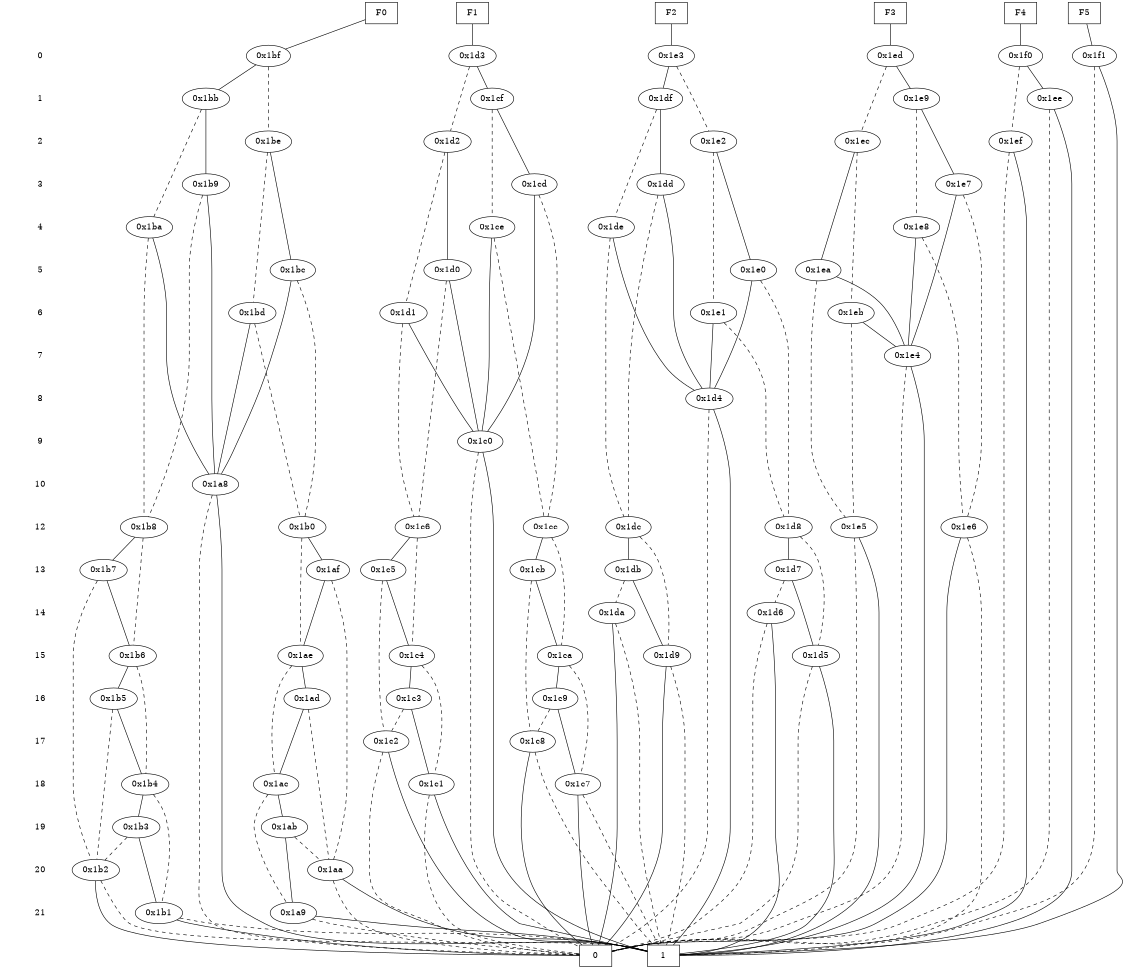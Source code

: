 digraph "DD" {
size = "7.5,10"
center = true;
edge [dir = none];
{ node [shape = plaintext];
  edge [style = invis];
  "CONST NODES" [style = invis];
" 0 " -> " 1 " -> " 2 " -> " 3 " -> " 4 " -> " 5 " -> " 6 " -> " 7 " -> " 8 " -> " 9 " -> " 10 " -> " 12 " -> " 13 " -> " 14 " -> " 15 " -> " 16 " -> " 17 " -> " 18 " -> " 19 " -> " 20 " -> " 21 " -> "CONST NODES"; 
}
{ rank = same; node [shape = box]; edge [style = invis];
"F0" -> "F1" -> "F2" -> "F3" -> "F4" -> "F5"; }
{ rank = same; " 0 ";
"0x1bf";
"0x1f1";
"0x1f0";
"0x1e3";
"0x1ed";
"0x1d3";
}
{ rank = same; " 1 ";
"0x1bb";
"0x1df";
"0x1ee";
"0x1e9";
"0x1cf";
}
{ rank = same; " 2 ";
"0x1ec";
"0x1ef";
"0x1d2";
"0x1be";
"0x1e2";
}
{ rank = same; " 3 ";
"0x1e7";
"0x1cd";
"0x1b9";
"0x1dd";
}
{ rank = same; " 4 ";
"0x1e8";
"0x1ce";
"0x1ba";
"0x1de";
}
{ rank = same; " 5 ";
"0x1d0";
"0x1ea";
"0x1bc";
"0x1e0";
}
{ rank = same; " 6 ";
"0x1d1";
"0x1eb";
"0x1bd";
"0x1e1";
}
{ rank = same; " 7 ";
"0x1e4";
}
{ rank = same; " 8 ";
"0x1d4";
}
{ rank = same; " 9 ";
"0x1c0";
}
{ rank = same; " 10 ";
"0x1a8";
}
{ rank = same; " 12 ";
"0x1b8";
"0x1d8";
"0x1dc";
"0x1e5";
"0x1c6";
"0x1cc";
"0x1b0";
"0x1e6";
}
{ rank = same; " 13 ";
"0x1d7";
"0x1af";
"0x1cb";
"0x1db";
"0x1b7";
"0x1c5";
}
{ rank = same; " 14 ";
"0x1d6";
"0x1da";
}
{ rank = same; " 15 ";
"0x1d5";
"0x1c4";
"0x1ca";
"0x1ae";
"0x1d9";
"0x1b6";
}
{ rank = same; " 16 ";
"0x1ad";
"0x1b5";
"0x1c3";
"0x1c9";
}
{ rank = same; " 17 ";
"0x1c2";
"0x1c8";
}
{ rank = same; " 18 ";
"0x1c1";
"0x1ac";
"0x1b4";
"0x1c7";
}
{ rank = same; " 19 ";
"0x1ab";
"0x1b3";
}
{ rank = same; " 20 ";
"0x1aa";
"0x1b2";
}
{ rank = same; " 21 ";
"0x1a9";
"0x1b1";
}
{ rank = same; "CONST NODES";
{ node [shape = box]; "0x12e";
"0x12d";
}
}
"F0" -> "0x1bf" [style = solid];
"F1" -> "0x1d3" [style = solid];
"F2" -> "0x1e3" [style = solid];
"F3" -> "0x1ed" [style = solid];
"F4" -> "0x1f0" [style = solid];
"F5" -> "0x1f1" [style = solid];
"0x1bf" -> "0x1bb";
"0x1bf" -> "0x1be" [style = dashed];
"0x1f1" -> "0x12d";
"0x1f1" -> "0x12e" [style = dashed];
"0x1f0" -> "0x1ee";
"0x1f0" -> "0x1ef" [style = dashed];
"0x1e3" -> "0x1df";
"0x1e3" -> "0x1e2" [style = dashed];
"0x1ed" -> "0x1e9";
"0x1ed" -> "0x1ec" [style = dashed];
"0x1d3" -> "0x1cf";
"0x1d3" -> "0x1d2" [style = dashed];
"0x1bb" -> "0x1b9";
"0x1bb" -> "0x1ba" [style = dashed];
"0x1df" -> "0x1dd";
"0x1df" -> "0x1de" [style = dashed];
"0x1ee" -> "0x12d";
"0x1ee" -> "0x12e" [style = dashed];
"0x1e9" -> "0x1e7";
"0x1e9" -> "0x1e8" [style = dashed];
"0x1cf" -> "0x1cd";
"0x1cf" -> "0x1ce" [style = dashed];
"0x1ec" -> "0x1ea";
"0x1ec" -> "0x1eb" [style = dashed];
"0x1ef" -> "0x12d";
"0x1ef" -> "0x12e" [style = dashed];
"0x1d2" -> "0x1d0";
"0x1d2" -> "0x1d1" [style = dashed];
"0x1be" -> "0x1bc";
"0x1be" -> "0x1bd" [style = dashed];
"0x1e2" -> "0x1e0";
"0x1e2" -> "0x1e1" [style = dashed];
"0x1e7" -> "0x1e4";
"0x1e7" -> "0x1e6" [style = dashed];
"0x1cd" -> "0x1c0";
"0x1cd" -> "0x1cc" [style = dashed];
"0x1b9" -> "0x1a8";
"0x1b9" -> "0x1b8" [style = dashed];
"0x1dd" -> "0x1d4";
"0x1dd" -> "0x1dc" [style = dashed];
"0x1e8" -> "0x1e4";
"0x1e8" -> "0x1e6" [style = dashed];
"0x1ce" -> "0x1c0";
"0x1ce" -> "0x1cc" [style = dashed];
"0x1ba" -> "0x1a8";
"0x1ba" -> "0x1b8" [style = dashed];
"0x1de" -> "0x1d4";
"0x1de" -> "0x1dc" [style = dashed];
"0x1d0" -> "0x1c0";
"0x1d0" -> "0x1c6" [style = dashed];
"0x1ea" -> "0x1e4";
"0x1ea" -> "0x1e5" [style = dashed];
"0x1bc" -> "0x1a8";
"0x1bc" -> "0x1b0" [style = dashed];
"0x1e0" -> "0x1d4";
"0x1e0" -> "0x1d8" [style = dashed];
"0x1d1" -> "0x1c0";
"0x1d1" -> "0x1c6" [style = dashed];
"0x1eb" -> "0x1e4";
"0x1eb" -> "0x1e5" [style = dashed];
"0x1bd" -> "0x1a8";
"0x1bd" -> "0x1b0" [style = dashed];
"0x1e1" -> "0x1d4";
"0x1e1" -> "0x1d8" [style = dashed];
"0x1e4" -> "0x12d";
"0x1e4" -> "0x12e" [style = dashed];
"0x1d4" -> "0x12d";
"0x1d4" -> "0x12e" [style = dashed];
"0x1c0" -> "0x12d";
"0x1c0" -> "0x12e" [style = dashed];
"0x1a8" -> "0x12d";
"0x1a8" -> "0x12e" [style = dashed];
"0x1b8" -> "0x1b7";
"0x1b8" -> "0x1b6" [style = dashed];
"0x1d8" -> "0x1d7";
"0x1d8" -> "0x1d5" [style = dashed];
"0x1dc" -> "0x1db";
"0x1dc" -> "0x1d9" [style = dashed];
"0x1e5" -> "0x12d";
"0x1e5" -> "0x12e" [style = dashed];
"0x1c6" -> "0x1c5";
"0x1c6" -> "0x1c4" [style = dashed];
"0x1cc" -> "0x1cb";
"0x1cc" -> "0x1ca" [style = dashed];
"0x1b0" -> "0x1af";
"0x1b0" -> "0x1ae" [style = dashed];
"0x1e6" -> "0x12e";
"0x1e6" -> "0x12d" [style = dashed];
"0x1d7" -> "0x1d5";
"0x1d7" -> "0x1d6" [style = dashed];
"0x1af" -> "0x1ae";
"0x1af" -> "0x1aa" [style = dashed];
"0x1cb" -> "0x1ca";
"0x1cb" -> "0x1c8" [style = dashed];
"0x1db" -> "0x1d9";
"0x1db" -> "0x1da" [style = dashed];
"0x1b7" -> "0x1b6";
"0x1b7" -> "0x1b2" [style = dashed];
"0x1c5" -> "0x1c4";
"0x1c5" -> "0x1c2" [style = dashed];
"0x1d6" -> "0x12d";
"0x1d6" -> "0x12e" [style = dashed];
"0x1da" -> "0x12e";
"0x1da" -> "0x12d" [style = dashed];
"0x1d5" -> "0x12d";
"0x1d5" -> "0x12e" [style = dashed];
"0x1c4" -> "0x1c3";
"0x1c4" -> "0x1c1" [style = dashed];
"0x1ca" -> "0x1c9";
"0x1ca" -> "0x1c7" [style = dashed];
"0x1ae" -> "0x1ad";
"0x1ae" -> "0x1ac" [style = dashed];
"0x1d9" -> "0x12e";
"0x1d9" -> "0x12d" [style = dashed];
"0x1b6" -> "0x1b5";
"0x1b6" -> "0x1b4" [style = dashed];
"0x1ad" -> "0x1ac";
"0x1ad" -> "0x1aa" [style = dashed];
"0x1b5" -> "0x1b4";
"0x1b5" -> "0x1b2" [style = dashed];
"0x1c3" -> "0x1c1";
"0x1c3" -> "0x1c2" [style = dashed];
"0x1c9" -> "0x1c7";
"0x1c9" -> "0x1c8" [style = dashed];
"0x1c2" -> "0x12d";
"0x1c2" -> "0x12e" [style = dashed];
"0x1c8" -> "0x12e";
"0x1c8" -> "0x12d" [style = dashed];
"0x1c1" -> "0x12d";
"0x1c1" -> "0x12e" [style = dashed];
"0x1ac" -> "0x1ab";
"0x1ac" -> "0x1a9" [style = dashed];
"0x1b4" -> "0x1b3";
"0x1b4" -> "0x1b1" [style = dashed];
"0x1c7" -> "0x12e";
"0x1c7" -> "0x12d" [style = dashed];
"0x1ab" -> "0x1a9";
"0x1ab" -> "0x1aa" [style = dashed];
"0x1b3" -> "0x1b1";
"0x1b3" -> "0x1b2" [style = dashed];
"0x1aa" -> "0x12d";
"0x1aa" -> "0x12e" [style = dashed];
"0x1b2" -> "0x12e";
"0x1b2" -> "0x12d" [style = dashed];
"0x1a9" -> "0x12d";
"0x1a9" -> "0x12e" [style = dashed];
"0x1b1" -> "0x12e";
"0x1b1" -> "0x12d" [style = dashed];
"0x12e" [label = "0"];
"0x12d" [label = "1"];
}
